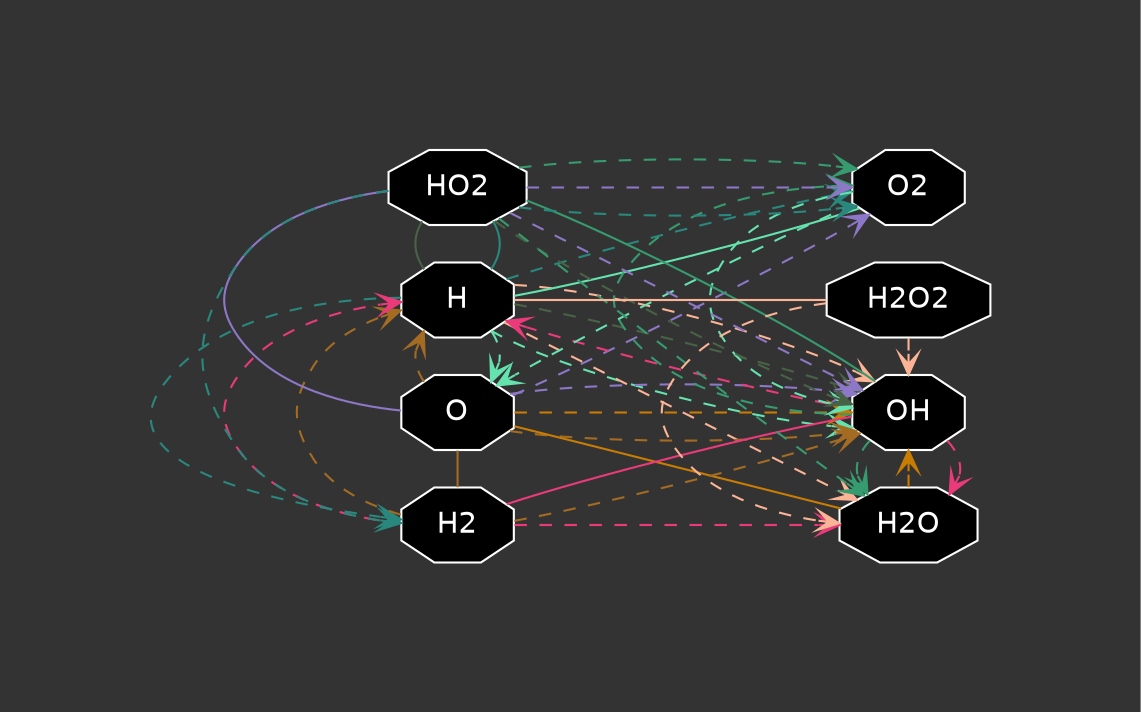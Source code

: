// Hierarchical Graph
digraph "Top graph" {
	graph [bgcolor="#333333" fontcolor=white fontsize=16 pad=1 rankdir=LR ranksep=2]
	node [color=white fillcolor=black fontcolor=white fontname=Helvetica shape=octagon style=filled]
	edge [arrowhead=open color=white fontcolor=white fontname=Courier fontsize=12 style=dashed]
	H -> O [color="#65E3AF"]
	H -> OH [color="#65E3AF"]
	H -> O2 [arrowhead=none color="#65E3AF" style=filled]
	O2 -> O [color="#65E3AF"]
	O2 -> OH [color="#65E3AF"]
	O -> H [color="#A46B22"]
	O -> OH [color="#A46B22"]
	O -> H2 [arrowhead=none color="#A46B22" style=filled]
	H2 -> H [color="#A46B22"]
	H2 -> OH [color="#A46B22"]
	H2 -> H2O [color="#EA3A7A"]
	H2 -> H [color="#EA3A7A"]
	H2 -> OH [arrowhead=none color="#EA3A7A" style=filled]
	OH -> H2O [color="#EA3A7A"]
	OH -> H [color="#EA3A7A"]
	O -> OH [color="#C87C03"]
	O -> H2O [arrowhead=none color="#C87C03" style=filled]
	H2O -> OH [color="#C87C03"]
	HO2 -> H2 [color="#29887D"]
	HO2 -> O2 [color="#29887D"]
	HO2 -> H [arrowhead=none color="#29887D" style=filled]
	H -> H2 [color="#29887D"]
	H -> O2 [color="#29887D"]
	HO2 -> OH [color="#486246"]
	HO2 -> H [arrowhead=none color="#486246" style=filled]
	H -> OH [color="#486246"]
	HO2 -> O2 [color="#8D77C7"]
	HO2 -> OH [color="#8D77C7"]
	HO2 -> O [arrowhead=none color="#8D77C7" style=filled]
	O -> O2 [color="#8D77C7"]
	O -> OH [color="#8D77C7"]
	HO2 -> H2O [color="#379B70"]
	HO2 -> O2 [color="#379B70"]
	HO2 -> OH [arrowhead=none color="#379B70" style=filled]
	OH -> H2O [color="#379B70"]
	OH -> O2 [color="#379B70"]
	H2O2 -> H2O [color="#FBB495"]
	H2O2 -> OH [color="#FBB495"]
	H2O2 -> H [arrowhead=none color="#FBB495" style=filled]
	H -> H2O [color="#FBB495"]
	H -> OH [color="#FBB495"]
	subgraph "Reactant graph" {
		graph [rank=source]
	}
	subgraph "Reactant graph" {
		graph [rank=source]
		H
		O
		H2
		HO2
	}
	subgraph "Product graph" {
		graph [rank=min]
		OH
		H2O
		O2
	}
	subgraph "Product graph" {
		graph [rank=max]
		H2O2
	}
}
